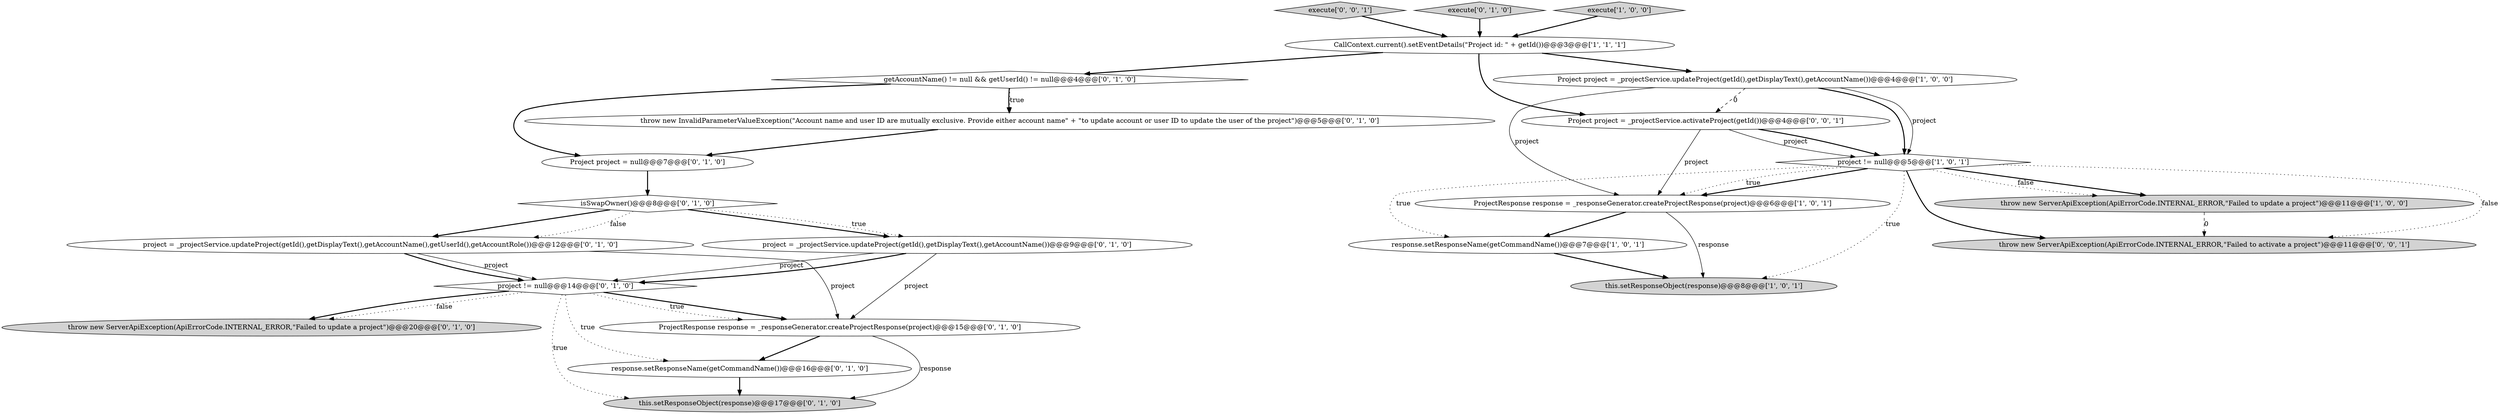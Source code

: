 digraph {
1 [style = filled, label = "this.setResponseObject(response)@@@8@@@['1', '0', '1']", fillcolor = lightgray, shape = ellipse image = "AAA0AAABBB1BBB"];
17 [style = filled, label = "throw new InvalidParameterValueException(\"Account name and user ID are mutually exclusive. Provide either account name\" + \"to update account or user ID to update the user of the project\")@@@5@@@['0', '1', '0']", fillcolor = white, shape = ellipse image = "AAA1AAABBB2BBB"];
20 [style = filled, label = "throw new ServerApiException(ApiErrorCode.INTERNAL_ERROR,\"Failed to activate a project\")@@@11@@@['0', '0', '1']", fillcolor = lightgray, shape = ellipse image = "AAA0AAABBB3BBB"];
4 [style = filled, label = "project != null@@@5@@@['1', '0', '1']", fillcolor = white, shape = diamond image = "AAA0AAABBB1BBB"];
10 [style = filled, label = "project != null@@@14@@@['0', '1', '0']", fillcolor = white, shape = diamond image = "AAA0AAABBB2BBB"];
22 [style = filled, label = "execute['0', '0', '1']", fillcolor = lightgray, shape = diamond image = "AAA0AAABBB3BBB"];
19 [style = filled, label = "isSwapOwner()@@@8@@@['0', '1', '0']", fillcolor = white, shape = diamond image = "AAA1AAABBB2BBB"];
3 [style = filled, label = "response.setResponseName(getCommandName())@@@7@@@['1', '0', '1']", fillcolor = white, shape = ellipse image = "AAA0AAABBB1BBB"];
6 [style = filled, label = "CallContext.current().setEventDetails(\"Project id: \" + getId())@@@3@@@['1', '1', '1']", fillcolor = white, shape = ellipse image = "AAA0AAABBB1BBB"];
5 [style = filled, label = "throw new ServerApiException(ApiErrorCode.INTERNAL_ERROR,\"Failed to update a project\")@@@11@@@['1', '0', '0']", fillcolor = lightgray, shape = ellipse image = "AAA0AAABBB1BBB"];
12 [style = filled, label = "project = _projectService.updateProject(getId(),getDisplayText(),getAccountName(),getUserId(),getAccountRole())@@@12@@@['0', '1', '0']", fillcolor = white, shape = ellipse image = "AAA1AAABBB2BBB"];
15 [style = filled, label = "this.setResponseObject(response)@@@17@@@['0', '1', '0']", fillcolor = lightgray, shape = ellipse image = "AAA0AAABBB2BBB"];
16 [style = filled, label = "getAccountName() != null && getUserId() != null@@@4@@@['0', '1', '0']", fillcolor = white, shape = diamond image = "AAA0AAABBB2BBB"];
18 [style = filled, label = "project = _projectService.updateProject(getId(),getDisplayText(),getAccountName())@@@9@@@['0', '1', '0']", fillcolor = white, shape = ellipse image = "AAA1AAABBB2BBB"];
21 [style = filled, label = "Project project = _projectService.activateProject(getId())@@@4@@@['0', '0', '1']", fillcolor = white, shape = ellipse image = "AAA0AAABBB3BBB"];
14 [style = filled, label = "Project project = null@@@7@@@['0', '1', '0']", fillcolor = white, shape = ellipse image = "AAA1AAABBB2BBB"];
9 [style = filled, label = "ProjectResponse response = _responseGenerator.createProjectResponse(project)@@@15@@@['0', '1', '0']", fillcolor = white, shape = ellipse image = "AAA0AAABBB2BBB"];
7 [style = filled, label = "ProjectResponse response = _responseGenerator.createProjectResponse(project)@@@6@@@['1', '0', '1']", fillcolor = white, shape = ellipse image = "AAA0AAABBB1BBB"];
8 [style = filled, label = "execute['0', '1', '0']", fillcolor = lightgray, shape = diamond image = "AAA0AAABBB2BBB"];
13 [style = filled, label = "throw new ServerApiException(ApiErrorCode.INTERNAL_ERROR,\"Failed to update a project\")@@@20@@@['0', '1', '0']", fillcolor = lightgray, shape = ellipse image = "AAA0AAABBB2BBB"];
0 [style = filled, label = "Project project = _projectService.updateProject(getId(),getDisplayText(),getAccountName())@@@4@@@['1', '0', '0']", fillcolor = white, shape = ellipse image = "AAA0AAABBB1BBB"];
2 [style = filled, label = "execute['1', '0', '0']", fillcolor = lightgray, shape = diamond image = "AAA0AAABBB1BBB"];
11 [style = filled, label = "response.setResponseName(getCommandName())@@@16@@@['0', '1', '0']", fillcolor = white, shape = ellipse image = "AAA0AAABBB2BBB"];
4->20 [style = dotted, label="false"];
12->10 [style = solid, label="project"];
0->7 [style = solid, label="project"];
21->7 [style = solid, label="project"];
18->9 [style = solid, label="project"];
4->7 [style = bold, label=""];
0->4 [style = bold, label=""];
9->11 [style = bold, label=""];
19->12 [style = dotted, label="false"];
4->3 [style = dotted, label="true"];
0->21 [style = dashed, label="0"];
22->6 [style = bold, label=""];
10->9 [style = bold, label=""];
9->15 [style = solid, label="response"];
4->7 [style = dotted, label="true"];
6->0 [style = bold, label=""];
4->5 [style = bold, label=""];
18->10 [style = solid, label="project"];
17->14 [style = bold, label=""];
11->15 [style = bold, label=""];
14->19 [style = bold, label=""];
8->6 [style = bold, label=""];
4->1 [style = dotted, label="true"];
4->20 [style = bold, label=""];
3->1 [style = bold, label=""];
7->3 [style = bold, label=""];
6->16 [style = bold, label=""];
6->21 [style = bold, label=""];
12->10 [style = bold, label=""];
21->4 [style = solid, label="project"];
4->5 [style = dotted, label="false"];
10->13 [style = bold, label=""];
7->1 [style = solid, label="response"];
16->14 [style = bold, label=""];
18->10 [style = bold, label=""];
5->20 [style = dashed, label="0"];
0->4 [style = solid, label="project"];
2->6 [style = bold, label=""];
16->17 [style = bold, label=""];
10->15 [style = dotted, label="true"];
10->11 [style = dotted, label="true"];
21->4 [style = bold, label=""];
19->12 [style = bold, label=""];
19->18 [style = bold, label=""];
12->9 [style = solid, label="project"];
16->17 [style = dotted, label="true"];
10->9 [style = dotted, label="true"];
10->13 [style = dotted, label="false"];
19->18 [style = dotted, label="true"];
}

